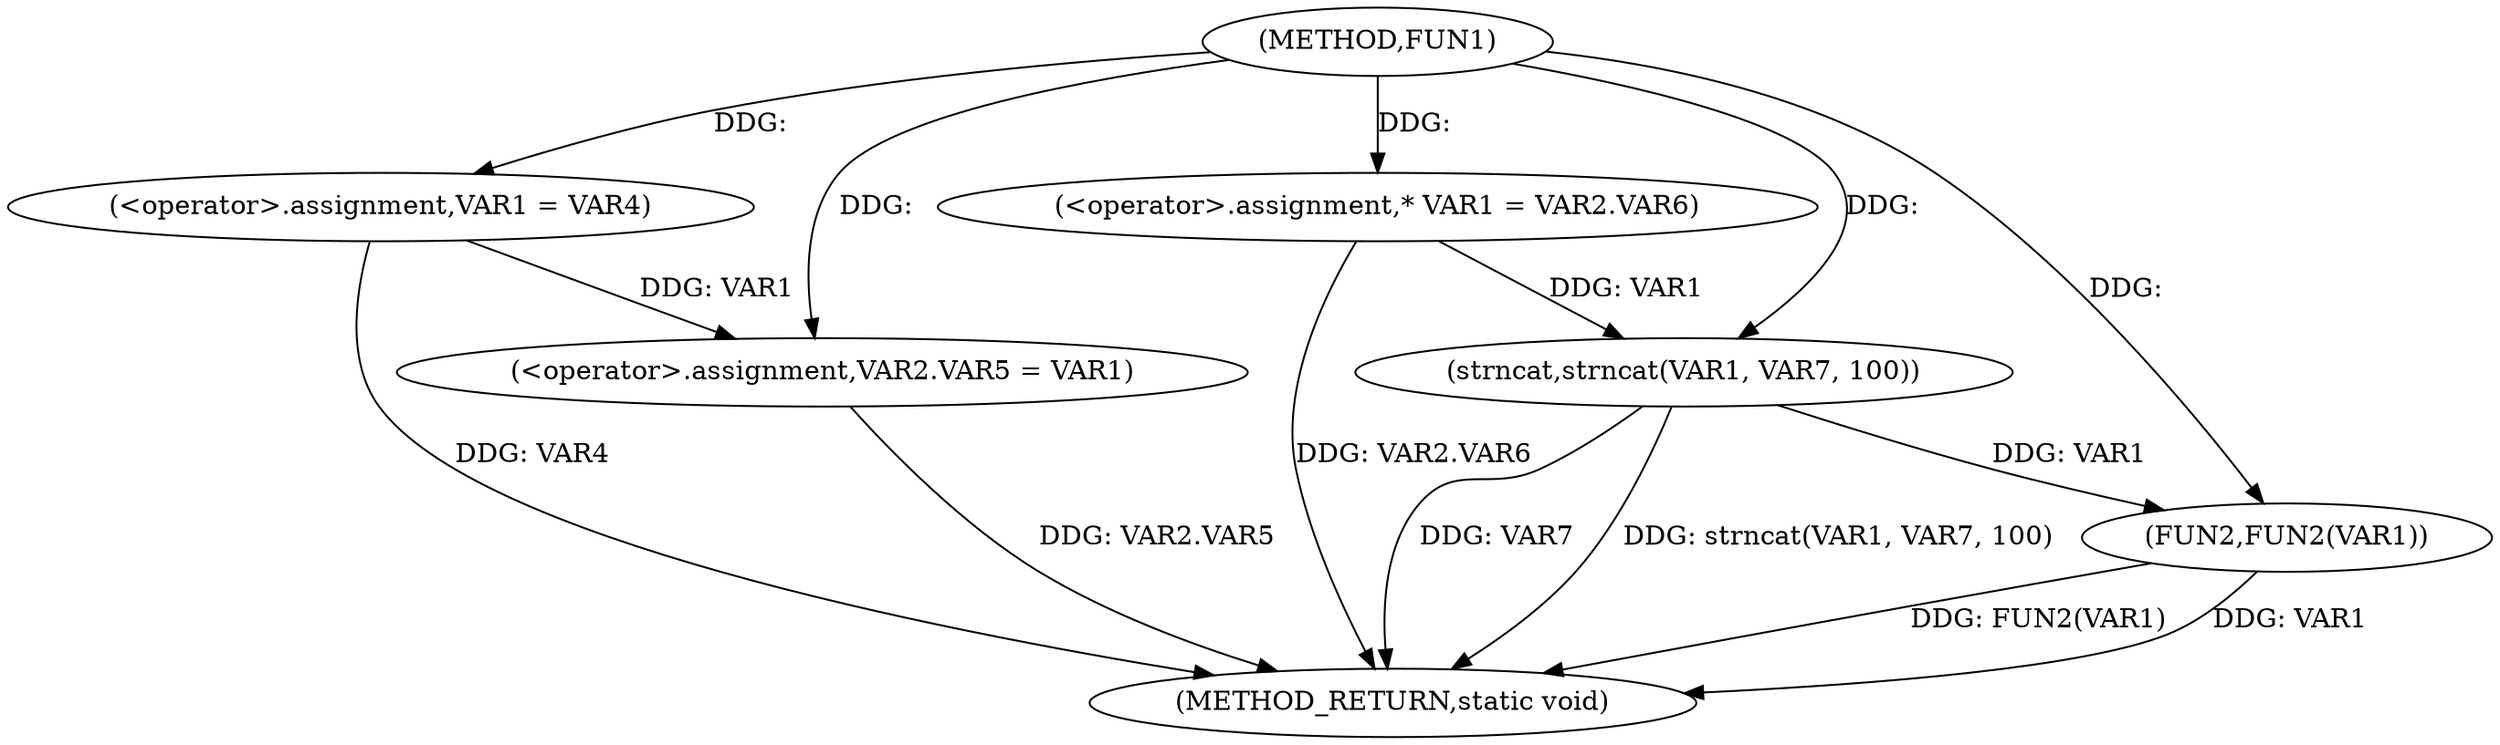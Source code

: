 digraph FUN1 {  
"1000100" [label = "(METHOD,FUN1)" ]
"1000129" [label = "(METHOD_RETURN,static void)" ]
"1000106" [label = "(<operator>.assignment,VAR1 = VAR4)" ]
"1000109" [label = "(<operator>.assignment,VAR2.VAR5 = VAR1)" ]
"1000116" [label = "(<operator>.assignment,* VAR1 = VAR2.VAR6)" ]
"1000123" [label = "(strncat,strncat(VAR1, VAR7, 100))" ]
"1000127" [label = "(FUN2,FUN2(VAR1))" ]
  "1000123" -> "1000129"  [ label = "DDG: VAR7"] 
  "1000106" -> "1000129"  [ label = "DDG: VAR4"] 
  "1000123" -> "1000129"  [ label = "DDG: strncat(VAR1, VAR7, 100)"] 
  "1000127" -> "1000129"  [ label = "DDG: FUN2(VAR1)"] 
  "1000116" -> "1000129"  [ label = "DDG: VAR2.VAR6"] 
  "1000109" -> "1000129"  [ label = "DDG: VAR2.VAR5"] 
  "1000127" -> "1000129"  [ label = "DDG: VAR1"] 
  "1000100" -> "1000106"  [ label = "DDG: "] 
  "1000106" -> "1000109"  [ label = "DDG: VAR1"] 
  "1000100" -> "1000109"  [ label = "DDG: "] 
  "1000100" -> "1000116"  [ label = "DDG: "] 
  "1000116" -> "1000123"  [ label = "DDG: VAR1"] 
  "1000100" -> "1000123"  [ label = "DDG: "] 
  "1000123" -> "1000127"  [ label = "DDG: VAR1"] 
  "1000100" -> "1000127"  [ label = "DDG: "] 
}
